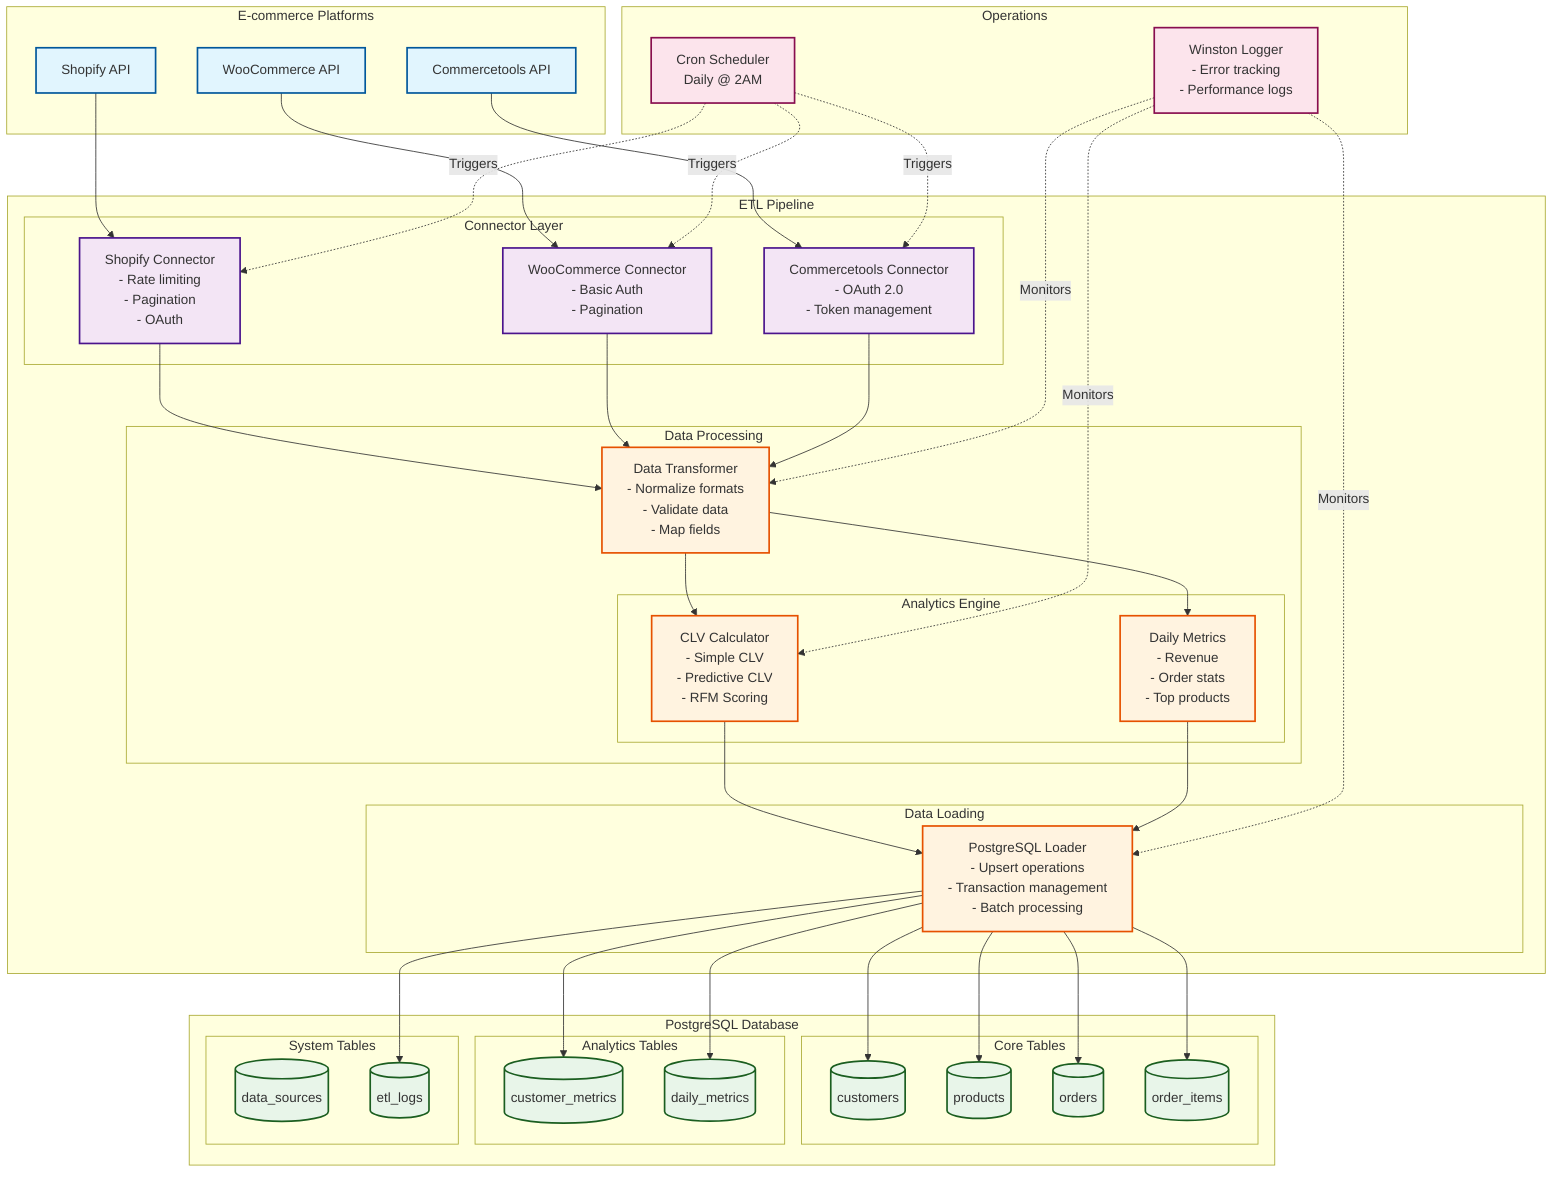 graph TB
    %% External Data Sources
    subgraph "E-commerce Platforms"
        SHOPIFY[Shopify API]
        WOO[WooCommerce API]
        CT[Commercetools API]
    end

    %% ETL Pipeline Components
    subgraph "ETL Pipeline"
        direction TB

        subgraph "Connector Layer"
            SC[Shopify Connector<br/>- Rate limiting<br/>- Pagination<br/>- OAuth]
            WC[WooCommerce Connector<br/>- Basic Auth<br/>- Pagination]
            CC[Commercetools Connector<br/>- OAuth 2.0<br/>- Token management]
        end

        subgraph "Data Processing"
            DT[Data Transformer<br/>- Normalize formats<br/>- Validate data<br/>- Map fields]

            subgraph "Analytics Engine"
                CLV[CLV Calculator<br/>- Simple CLV<br/>- Predictive CLV<br/>- RFM Scoring]
                DM[Daily Metrics<br/>- Revenue<br/>- Order stats<br/>- Top products]
            end
        end

        subgraph "Data Loading"
            PL[PostgreSQL Loader<br/>- Upsert operations<br/>- Transaction management<br/>- Batch processing]
        end
    end

    %% Database Layer
    subgraph "PostgreSQL Database"
        direction LR
        subgraph "Core Tables"
            CUST[(customers)]
            PROD[(products)]
            ORD[(orders)]
            OI[(order_items)]
        end

        subgraph "Analytics Tables"
            CM[(customer_metrics)]
            DAILY[(daily_metrics)]
        end

        subgraph "System Tables"
            DS[(data_sources)]
            ETL[(etl_logs)]
        end
    end

    %% Scheduling & Monitoring
    subgraph "Operations"
        CRON[Cron Scheduler<br/>Daily @ 2AM]
        LOG[Winston Logger<br/>- Error tracking<br/>- Performance logs]
    end

    %% Data Flow
    SHOPIFY --> SC
    WOO --> WC
    CT --> CC

    SC --> DT
    WC --> DT
    CC --> DT

    DT --> CLV
    DT --> DM

    CLV --> PL
    DM --> PL

    PL --> CUST
    PL --> PROD
    PL --> ORD
    PL --> OI
    PL --> CM
    PL --> DAILY
    PL --> ETL

    CRON -.->|Triggers| SC
    CRON -.->|Triggers| WC
    CRON -.->|Triggers| CC

    LOG -.->|Monitors| DT
    LOG -.->|Monitors| CLV
    LOG -.->|Monitors| PL

    %% Styling
    classDef platform fill:#e1f5fe,stroke:#01579b,stroke-width:2px
    classDef connector fill:#f3e5f5,stroke:#4a148c,stroke-width:2px
    classDef processor fill:#fff3e0,stroke:#e65100,stroke-width:2px
    classDef database fill:#e8f5e9,stroke:#1b5e20,stroke-width:2px
    classDef ops fill:#fce4ec,stroke:#880e4f,stroke-width:2px

    class SHOPIFY,WOO,CT platform
    class SC,WC,CC connector
    class DT,CLV,DM,PL processor
    class CUST,PROD,ORD,OI,CM,DAILY,DS,ETL database
    class CRON,LOG ops
